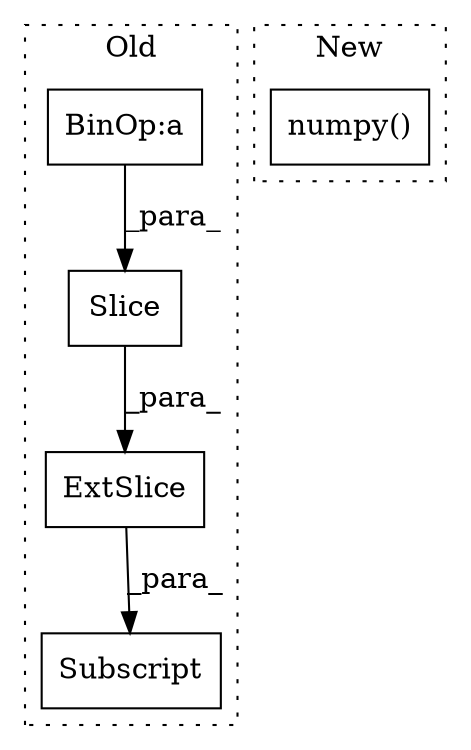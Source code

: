 digraph G {
subgraph cluster0 {
1 [label="Slice" a="80" s="18446" l="10" shape="box"];
3 [label="BinOp:a" a="82" s="18453" l="2" shape="box"];
4 [label="Subscript" a="63" s="18437,0" l="23,0" shape="box"];
5 [label="ExtSlice" a="85" s="18437" l="6" shape="box"];
label = "Old";
style="dotted";
}
subgraph cluster1 {
2 [label="numpy()" a="75" s="11018" l="31" shape="box"];
label = "New";
style="dotted";
}
1 -> 5 [label="_para_"];
3 -> 1 [label="_para_"];
5 -> 4 [label="_para_"];
}